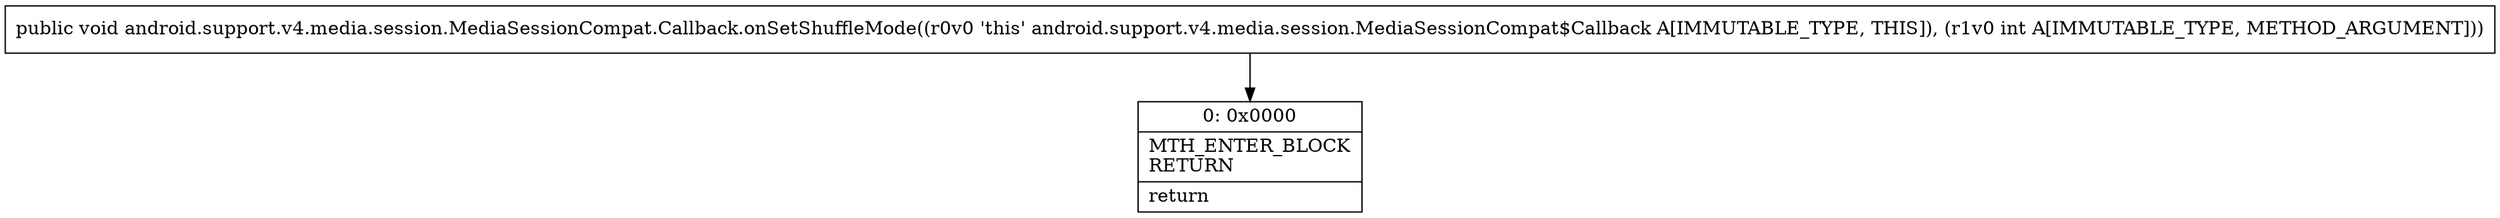 digraph "CFG forandroid.support.v4.media.session.MediaSessionCompat.Callback.onSetShuffleMode(I)V" {
Node_0 [shape=record,label="{0\:\ 0x0000|MTH_ENTER_BLOCK\lRETURN\l|return\l}"];
MethodNode[shape=record,label="{public void android.support.v4.media.session.MediaSessionCompat.Callback.onSetShuffleMode((r0v0 'this' android.support.v4.media.session.MediaSessionCompat$Callback A[IMMUTABLE_TYPE, THIS]), (r1v0 int A[IMMUTABLE_TYPE, METHOD_ARGUMENT])) }"];
MethodNode -> Node_0;
}

